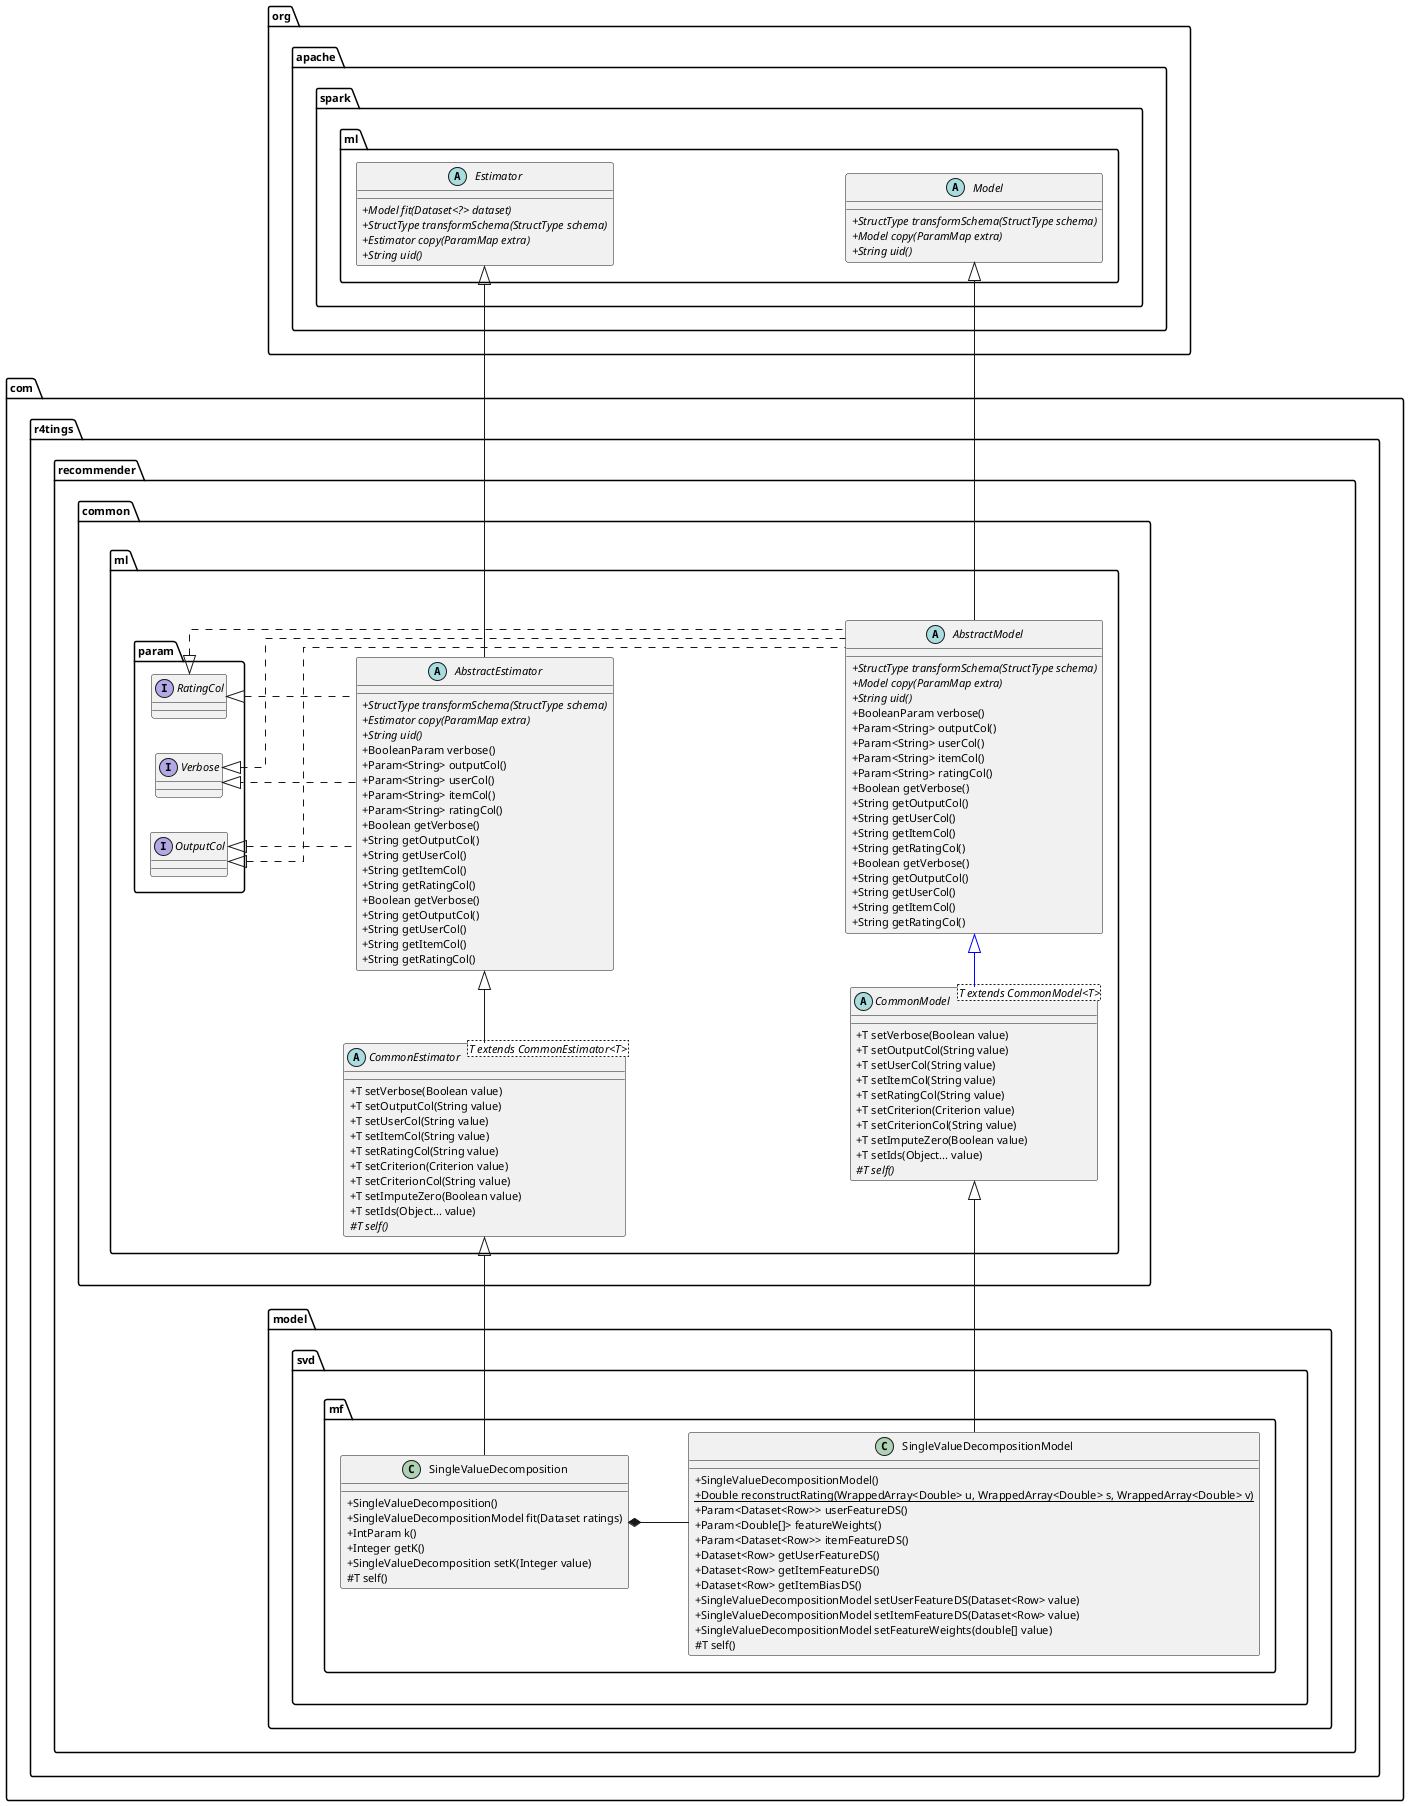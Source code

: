 @startuml

scale 1

skinparam defaultFontName "D2Coding ligature"
skinparam defaultFontSize 11
skinparam shadowing false
skinparam classAttributeIconSize 0

skinparam linetype ortho
left to right direction


package org.apache.spark.ml {
    abstract class Estimator{
        + {abstract} Model fit(Dataset<?> dataset)
        + {abstract} StructType transformSchema(StructType schema)
        + {abstract} Estimator copy(ParamMap extra)
        + {abstract} String uid()
    }
    abstract class Model{
        + {abstract} StructType transformSchema(StructType schema)
        + {abstract} Model copy(ParamMap extra)
        + {abstract} String uid()
    }

      Estimator .[hidden]. Model
}

together {
package com.r4tings.recommender.common.ml {

    package com.r4tings.recommender.common.ml.param {
        interface Verbose{
            '~ BooleanParam verbose()
           ' ~ Boolean getVerbose()
           ' ~ Verbose setVerbose(Boolean value)
        }
        interface OutputCol{
           ' ~ Param<String> outputCol()
           ' ~ String getOutputCol()
           ' ~ OutputCol setOutputCol(String values)
        }
        interface RatingCol{
           ' ~ Param<String> userCol()
           ' ~ Param<String> itemCol()
           ' ~ Param<String> ratingCol()
           ' ~ String getUserCol()
           ' ~ String getItemCol()
           ' ~ String getRatingCol()
           ' ~ RatingCol setUserCol(String value)
           ' ~ RatingCol setItemCol(String value)
           ' ~ RatingCol setRatingCol(String value)
        }

          Verbose .[hidden]left. OutputCol
          OutputCol .[hidden]left. RatingCol

    }

    abstract class AbstractEstimator{
        + {abstract} StructType transformSchema(StructType schema)
        + {abstract} Estimator copy(ParamMap extra)
        + {abstract} String uid()
        + BooleanParam verbose()
        + Param<String> outputCol()
        + Param<String> userCol()
        + Param<String> itemCol()
        + Param<String> ratingCol()
        + Boolean getVerbose()
        + String getOutputCol()
        + String getUserCol()
        + String getItemCol()
        + String getRatingCol()
        + Boolean getVerbose()
        + String getOutputCol()
        + String getUserCol()
        + String getItemCol()
        + String getRatingCol()
    }
    abstract class AbstractModel{
        + {abstract} StructType transformSchema(StructType schema)
        + {abstract} Model copy(ParamMap extra)
        + {abstract} String uid()
        + BooleanParam verbose()
        + Param<String> outputCol()
        + Param<String> userCol()
        + Param<String> itemCol()
        + Param<String> ratingCol()
        + Boolean getVerbose()
        + String getOutputCol()
        + String getUserCol()
        + String getItemCol()
        + String getRatingCol()
        + Boolean getVerbose()
        + String getOutputCol()
        + String getUserCol()
        + String getItemCol()
        + String getRatingCol()
    }
    abstract class CommonEstimator<T extends CommonEstimator<T>>{
        + T setVerbose(Boolean value)
        + T setOutputCol(String value)
        + T setUserCol(String value)
        + T setItemCol(String value)
        + T setRatingCol(String value)
        + T setCriterion(Criterion value)
        + T setCriterionCol(String value)
        + T setImputeZero(Boolean value)
        + T setIds(Object... value)
        # {abstract} T self()
    }
    abstract class CommonModel<T extends CommonModel<T>>{
        + T setVerbose(Boolean value)
        + T setOutputCol(String value)
        + T setUserCol(String value)
        + T setItemCol(String value)
        + T setRatingCol(String value)
        + T setCriterion(Criterion value)
        + T setCriterionCol(String value)
        + T setImputeZero(Boolean value)
        + T setIds(Object... value)
        # {abstract} T self()
    }


}



package com.r4tings.recommender.model.svd.mf {
    class SingleValueDecomposition{
        + SingleValueDecomposition()
        + SingleValueDecompositionModel fit(Dataset ratings)
        + IntParam k()
        + Integer getK()
        + SingleValueDecomposition setK(Integer value)
        # T self()
    }
    class SingleValueDecompositionModel{
        + SingleValueDecompositionModel()
        + {static} Double reconstructRating(WrappedArray<Double> u, WrappedArray<Double> s, WrappedArray<Double> v)
        + Param<Dataset<Row>> userFeatureDS()
        + Param<Double[]> featureWeights()
        + Param<Dataset<Row>> itemFeatureDS()
        + Dataset<Row> getUserFeatureDS()
        + Dataset<Row> getItemFeatureDS()
        + Dataset<Row> getItemBiasDS()
        + SingleValueDecompositionModel setUserFeatureDS(Dataset<Row> value)
        + SingleValueDecompositionModel setItemFeatureDS(Dataset<Row> value)
        + SingleValueDecompositionModel setFeatureWeights(double[] value)
        # T self()
    }
}

 AbstractEstimator .[hidden]. AbstractModel


Estimator <|-left- AbstractEstimator

Verbose <|.up. AbstractEstimator
OutputCol <|.. AbstractEstimator
RatingCol <|.. AbstractEstimator

AbstractEstimator <|-left- CommonEstimator

Model <|-left-- AbstractModel

Verbose <|.down. AbstractModel
OutputCol <|.. AbstractModel
RatingCol <|.. AbstractModel

AbstractModel <|-left[#blue]- CommonModel

SingleValueDecomposition *-- SingleValueDecompositionModel

CommonEstimator <|-left- SingleValueDecomposition
CommonModel <|-left- SingleValueDecompositionModel



@enduml
